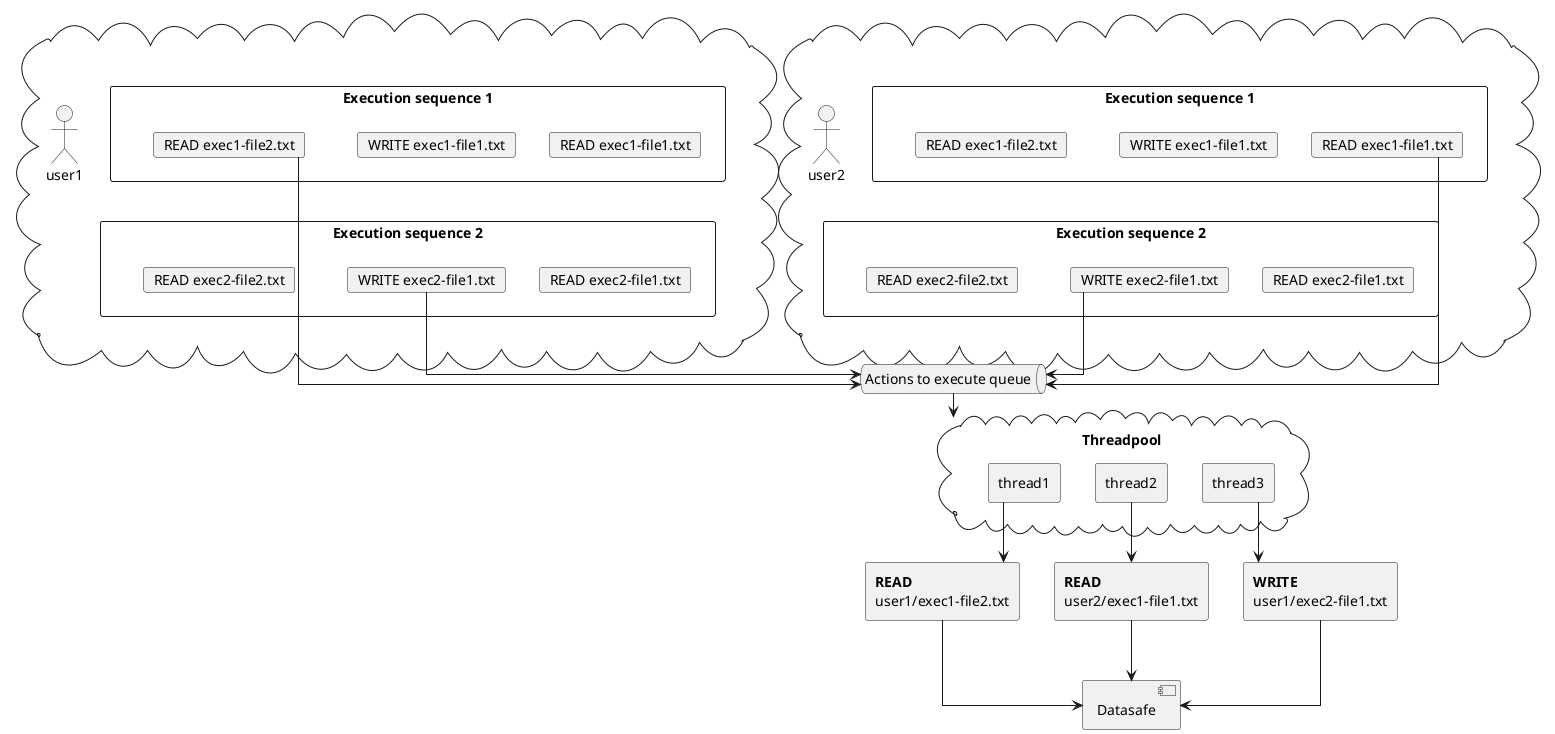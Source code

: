 @startuml

skinparam linetype ortho

cloud " " as u1 {
    actor user1
    rectangle "Execution sequence 1" as u1.execution1 {
        card "READ exec1-file1.txt" as u1e1rf1
        card "WRITE exec1-file1.txt" as u1e1wf1
        card "READ exec1-file2.txt" as u1e1rf2
        u1e1rf1 -[hidden]left- u1e1wf1
        u1e1rf2 -[hidden]left- u1e1rf2
    }
    
    rectangle "Execution sequence 2" as u1.execution2 {
        card "READ exec2-file1.txt" as u1e2rf1
        card "WRITE exec2-file1.txt" as u1e2wf1
        card "READ exec2-file2.txt" as u1e2rf2
        u1e2rf1 -[hidden]left- u1e2wf1
        u1e2rf2 -[hidden]left- u1e2rf2
    }

    u1.execution1 -[hidden]down- u1.execution2
}

cloud " " as u2 {
    actor user2
    rectangle "Execution sequence 1" as u2.execution1 {
        card "READ exec1-file1.txt" as u2e1rf1
        card "WRITE exec1-file1.txt" as u2e1wf1
        card "READ exec1-file2.txt" as u2e1rf2
        u2e1rf1 -[hidden]left- u2e1wf1
        u2e1rf2 -[hidden]left- u2e1rf2
    }
    
    rectangle "Execution sequence 2" as u2.execution2 {
        card "READ exec2-file1.txt" as u2e2rf1
        card "WRITE exec2-file1.txt" as u2e2wf1
        card "READ exec2-file2.txt" as u2e2rf2
        u2e2rf1 -[hidden]left- u2e2wf1
        u2e2rf2 -[hidden]left- u2e2rf2
    }
    
    u2.execution1 -[hidden]down- u2.execution2
}

queue "Actions to execute queue" as workQueue

u1e1rf2 --> workQueue
u2e1rf1 --> workQueue
u1e2wf1 --> workQueue
u2e2wf1 --> workQueue

cloud Threadpool {
    agent thread1
    agent thread2
    agent thread3
}

workQueue --> Threadpool

component Datasafe

rectangle "**READ**\nuser1/exec1-file2.txt" as read1
rectangle "**WRITE**\nuser1/exec2-file1.txt" as write1
rectangle "**READ**\nuser2/exec1-file1.txt" as read2

thread1 --> read1
read1 --> Datasafe
thread2 --> read2
read2 --> Datasafe
thread3 --> write1
write1 --> Datasafe

@enduml
